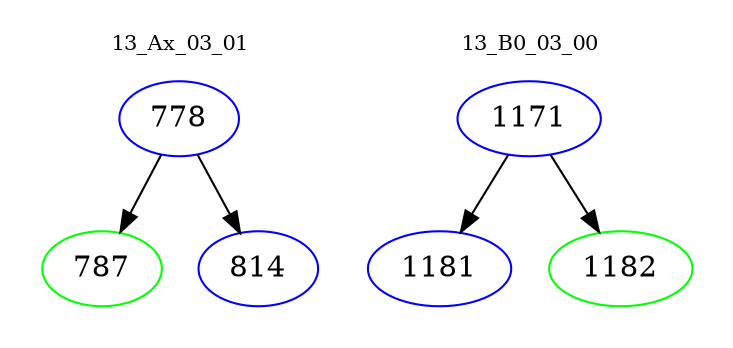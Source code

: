 digraph{
subgraph cluster_0 {
color = white
label = "13_Ax_03_01";
fontsize=10;
T0_778 [label="778", color="blue"]
T0_778 -> T0_787 [color="black"]
T0_787 [label="787", color="green"]
T0_778 -> T0_814 [color="black"]
T0_814 [label="814", color="blue"]
}
subgraph cluster_1 {
color = white
label = "13_B0_03_00";
fontsize=10;
T1_1171 [label="1171", color="blue"]
T1_1171 -> T1_1181 [color="black"]
T1_1181 [label="1181", color="blue"]
T1_1171 -> T1_1182 [color="black"]
T1_1182 [label="1182", color="green"]
}
}
